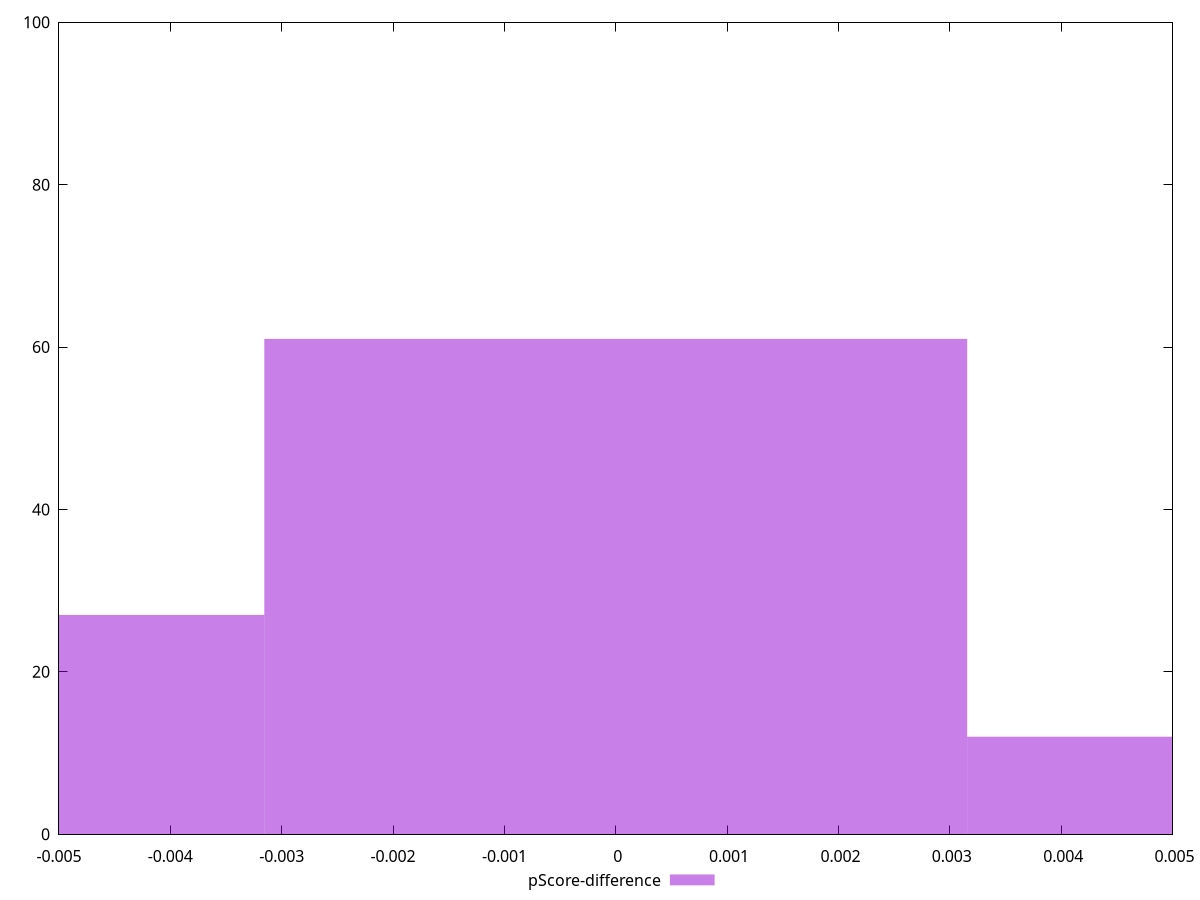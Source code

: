reset

$pScoreDifference <<EOF
0 61
-0.006312599822537806 27
0.006312599822537806 12
EOF

set key outside below
set boxwidth 0.006312599822537806
set xrange [-0.0050000000000000044:0.004999999999999893]
set yrange [0:100]
set trange [0:100]
set style fill transparent solid 0.5 noborder
set terminal svg size 640, 490 enhanced background rgb 'white'
set output "report/report_00029_2021-02-24T13-36-40.390Z/render-blocking-resources/samples/astro/pScore-difference/histogram.svg"

plot $pScoreDifference title "pScore-difference" with boxes

reset
